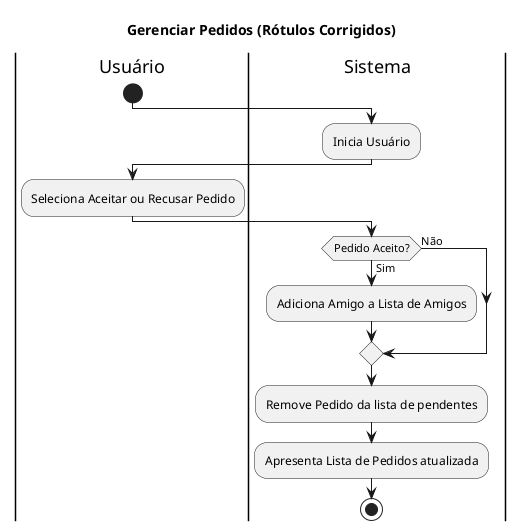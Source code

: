 @startuml

title Gerenciar Pedidos (Rótulos Corrigidos)

|Usuário|
start
|Sistema|
:Inicia Usuário;
|Usuário|
:Seleciona Aceitar ou Recusar Pedido;
|Sistema|
if(Pedido Aceito?) then (Sim)
    :Adiciona Amigo a Lista de Amigos;
else (Não)
endif
:Remove Pedido da lista de pendentes;
:Apresenta Lista de Pedidos atualizada;
stop

@enduml